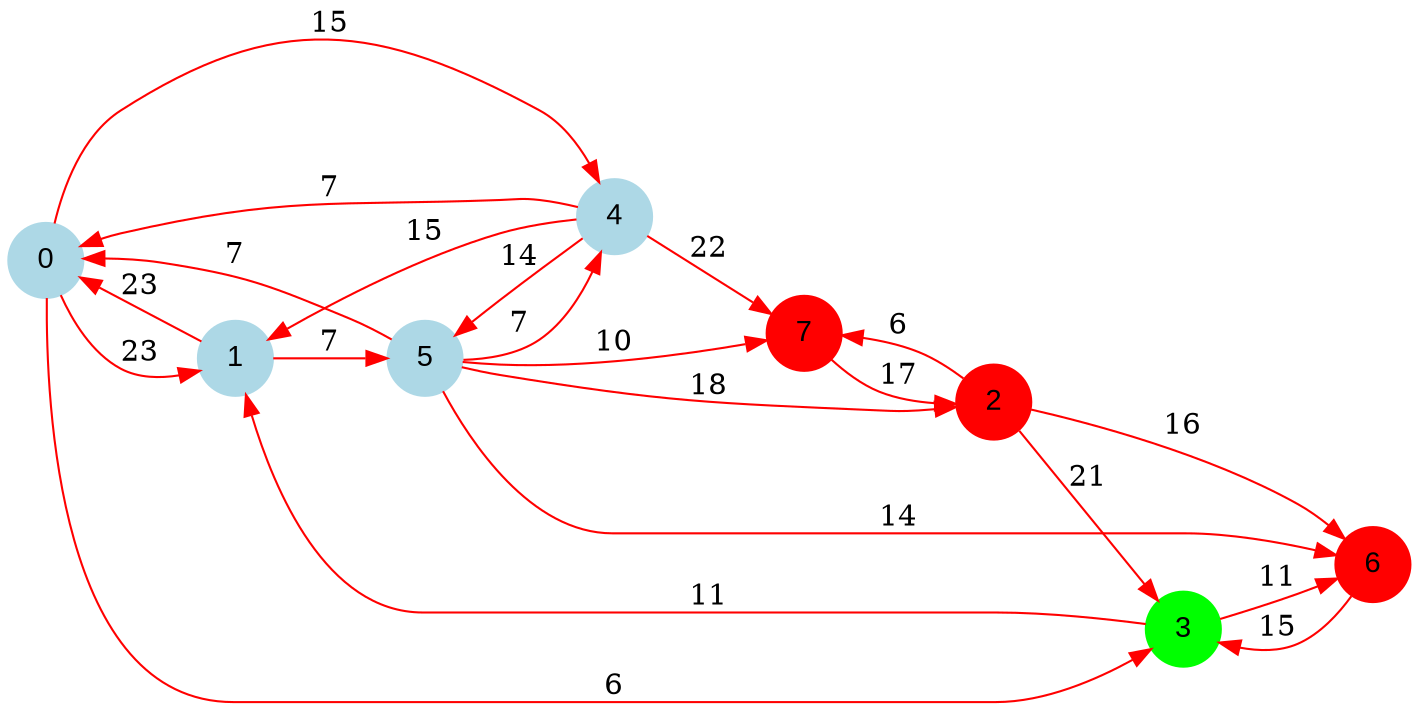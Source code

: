digraph graphe {
rankdir = LR;
edge [color=red];
0 [fontname="Arial", shape = circle, color=lightblue, style=filled];
1 [fontname="Arial", shape = circle, color=lightblue, style=filled];
2 [fontname="Arial", shape = circle, color=red, style=filled];
3 [fontname="Arial", shape = circle, color=green, style=filled];
4 [fontname="Arial", shape = circle, color=lightblue, style=filled];
5 [fontname="Arial", shape = circle, color=lightblue, style=filled];
6 [fontname="Arial", shape = circle, color=red, style=filled];
7 [fontname="Arial", shape = circle, color=red, style=filled];
	0 -> 1 [label = "23"];
	0 -> 3 [label = "6"];
	0 -> 4 [label = "15"];
	1 -> 0 [label = "23"];
	1 -> 5 [label = "7"];
	2 -> 3 [label = "21"];
	2 -> 6 [label = "16"];
	2 -> 7 [label = "6"];
	3 -> 1 [label = "11"];
	3 -> 6 [label = "11"];
	4 -> 0 [label = "7"];
	4 -> 1 [label = "15"];
	4 -> 5 [label = "14"];
	4 -> 7 [label = "22"];
	5 -> 0 [label = "7"];
	5 -> 2 [label = "18"];
	5 -> 4 [label = "7"];
	5 -> 6 [label = "14"];
	5 -> 7 [label = "10"];
	6 -> 3 [label = "15"];
	7 -> 2 [label = "17"];
}